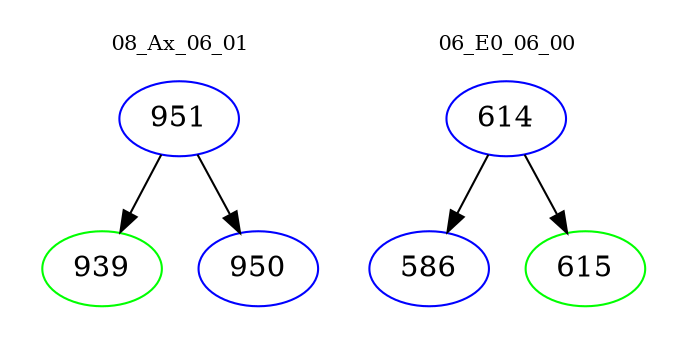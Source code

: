 digraph{
subgraph cluster_0 {
color = white
label = "08_Ax_06_01";
fontsize=10;
T0_951 [label="951", color="blue"]
T0_951 -> T0_939 [color="black"]
T0_939 [label="939", color="green"]
T0_951 -> T0_950 [color="black"]
T0_950 [label="950", color="blue"]
}
subgraph cluster_1 {
color = white
label = "06_E0_06_00";
fontsize=10;
T1_614 [label="614", color="blue"]
T1_614 -> T1_586 [color="black"]
T1_586 [label="586", color="blue"]
T1_614 -> T1_615 [color="black"]
T1_615 [label="615", color="green"]
}
}
